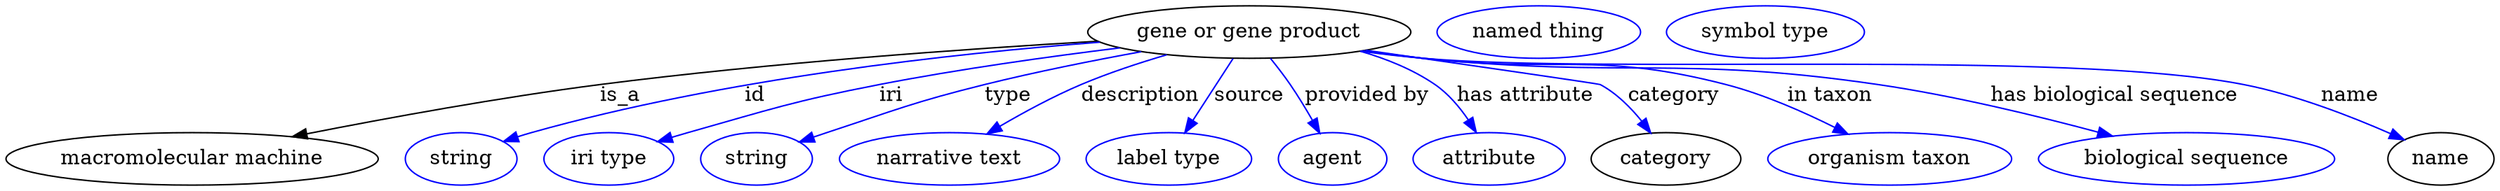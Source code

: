 digraph {
	graph [bb="0,0,1388.9,123"];
	node [label="\N"];
	"gene or gene product"	 [height=0.5,
		label="gene or gene product",
		pos="694.39,105",
		width=2.3651];
	"macromolecular machine"	 [height=0.5,
		pos="101.39,18",
		width=2.8164];
	"gene or gene product" -> "macromolecular machine"	 [label=is_a,
		lp="340.39,61.5",
		pos="e,159.12,32.957 612.84,99.812 538.63,94.414 426.21,84.544 329.39,69 275.03,60.273 214.22,46.463 169.08,35.413"];
	id	 [color=blue,
		height=0.5,
		label=string,
		pos="251.39,18",
		width=0.84854];
	"gene or gene product" -> id	 [color=blue,
		label=id,
		lp="415.89,61.5",
		pos="e,275.23,29.542 613.67,99.101 530.87,91.235 399.29,73.651 291.39,36 289.15,35.217 286.85,34.357 284.56,33.451",
		style=solid];
	iri	 [color=blue,
		height=0.5,
		label="iri type",
		pos="336.39,18",
		width=1.011];
	"gene or gene product" -> iri	 [color=blue,
		label=iri,
		lp="497.89,61.5",
		pos="e,364.33,29.623 624.46,94.651 585.13,88.319 535.27,79.435 491.39,69 441.73,57.191 429.58,52.828 381.39,36 378.87,35.12 376.29,34.182 \
373.69,33.213",
		style=solid];
	type	 [color=blue,
		height=0.5,
		label=string,
		pos="421.39,18",
		width=0.84854];
	"gene or gene product" -> type	 [color=blue,
		label=type,
		lp="564.39,61.5",
		pos="e,445.17,29.378 636.7,91.707 610.77,85.39 579.88,77.393 552.39,69 510.84,56.314 500.6,52.451 460.39,36 458.53,35.237 456.62,34.436 \
454.71,33.611",
		style=solid];
	description	 [color=blue,
		height=0.5,
		label="narrative text",
		pos="527.39,18",
		width=1.6068];
	"gene or gene product" -> description	 [color=blue,
		label=description,
		lp="634.89,61.5",
		pos="e,549.89,34.676 650.55,89.537 635.61,83.726 619,76.656 604.39,69 588.66,60.757 572.13,50.102 558.44,40.664",
		style=solid];
	source	 [color=blue,
		height=0.5,
		label="label type",
		pos="648.39,18",
		width=1.2638];
	"gene or gene product" -> source	 [color=blue,
		label=source,
		lp="692.39,61.5",
		pos="e,657.75,35.706 684.86,86.974 678.4,74.761 669.76,58.412 662.51,44.697",
		style=solid];
	"provided by"	 [color=blue,
		height=0.5,
		label=agent,
		pos="741.39,18",
		width=0.83048];
	"gene or gene product" -> "provided by"	 [color=blue,
		label="provided by",
		lp="755.39,61.5",
		pos="e,732.23,35.513 704.43,87.094 707.64,81.331 711.19,74.908 714.39,69 718.72,61.025 723.36,52.31 727.56,44.376",
		style=solid];
	"has attribute"	 [color=blue,
		height=0.5,
		label=attribute,
		pos="829.39,18",
		width=1.1193];
	"gene or gene product" -> "has attribute"	 [color=blue,
		label="has attribute",
		lp="840.89,61.5",
		pos="e,820.16,35.683 749.43,91.177 764.29,85.801 779.74,78.568 792.39,69 801.16,62.368 808.74,53.083 814.73,44.25",
		style=solid];
	category	 [height=0.5,
		pos="928.39,18",
		width=1.1374];
	"gene or gene product" -> category	 [color=blue,
		label=category,
		lp="922.89,61.5",
		pos="e,915.92,35.344 757.58,92.862 810.28,82.703 877.01,69.746 878.39,69 890.16,62.658 900.88,52.613 909.36,43.108",
		style=solid];
	"in taxon"	 [color=blue,
		height=0.5,
		label="organism taxon",
		pos="1053.4,18",
		width=1.8234];
	"gene or gene product" -> "in taxon"	 [color=blue,
		label="in taxon",
		lp="1011.9,61.5",
		pos="e,1026.5,34.59 755.96,92.493 766.74,90.508 777.88,88.588 788.39,87 860.02,76.179 880.87,89.382 950.39,69 973.86,62.118 998.47,50.132 \
1017.8,39.509",
		style=solid];
	"has biological sequence"	 [color=blue,
		height=0.5,
		label="biological sequence",
		pos="1217.4,18",
		width=2.2387];
	"gene or gene product" -> "has biological sequence"	 [color=blue,
		label="has biological sequence",
		lp="1168.4,61.5",
		pos="e,1173.5,33.253 754.9,92.331 766,90.315 777.52,88.427 788.39,87 898.84,72.5 928.69,88.365 1038.4,69 1081.3,61.427 1128.7,47.685 \
1163.9,36.372",
		style=solid];
	name	 [height=0.5,
		pos="1358.4,18",
		width=0.84854];
	"gene or gene product" -> name	 [color=blue,
		label=name,
		lp="1296.9,61.5",
		pos="e,1336,30.327 754.36,92.136 765.62,90.113 777.33,88.273 788.39,87 887.59,75.578 1139.9,90.741 1237.4,69 1269.2,61.902 1303.2,46.818 \
1327.1,34.886",
		style=solid];
	"named thing_category"	 [color=blue,
		height=0.5,
		label="named thing",
		pos="852.39,105",
		width=1.5346];
	"macromolecular machine_name"	 [color=blue,
		height=0.5,
		label="symbol type",
		pos="980.39,105",
		width=1.5165];
}
